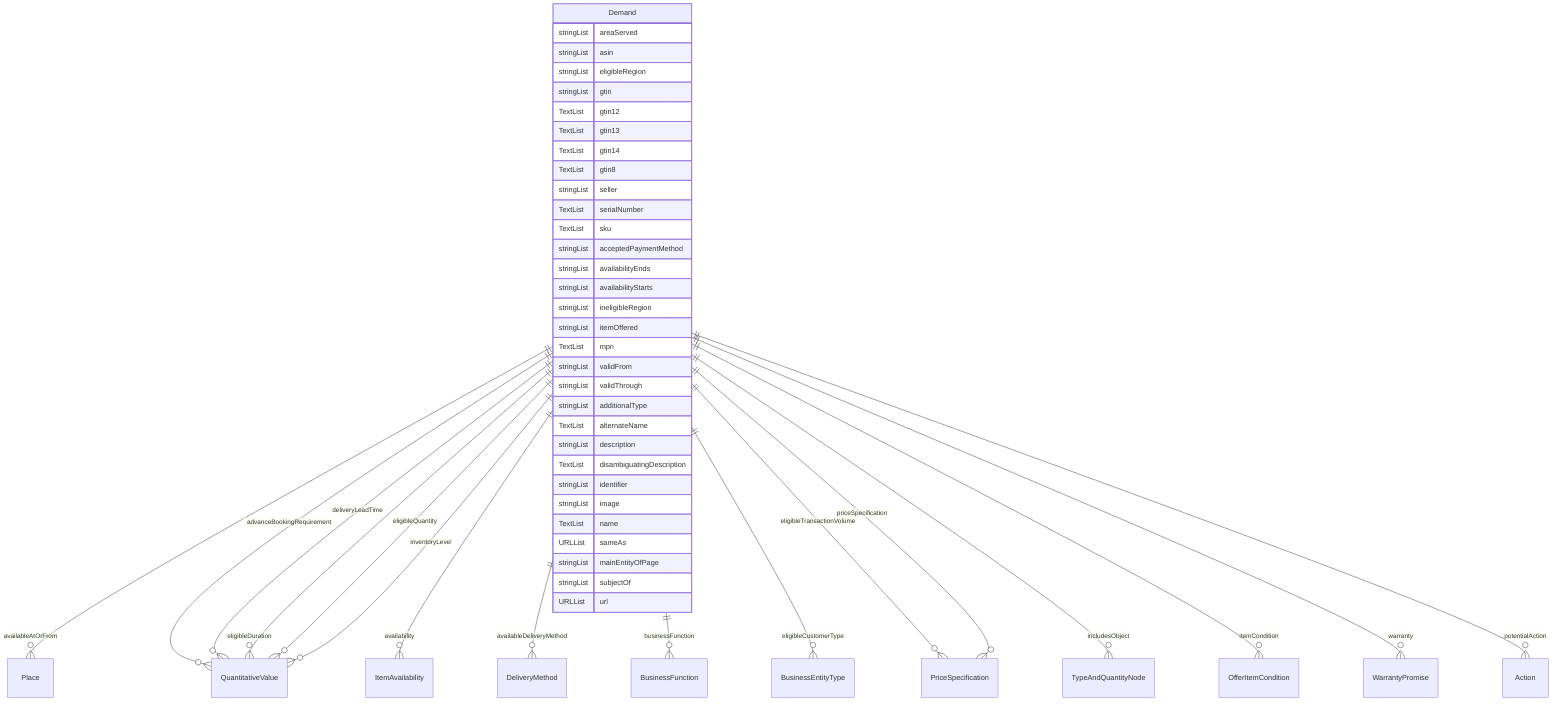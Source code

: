 erDiagram
Demand {
    stringList areaServed  
    stringList asin  
    stringList eligibleRegion  
    stringList gtin  
    TextList gtin12  
    TextList gtin13  
    TextList gtin14  
    TextList gtin8  
    stringList seller  
    TextList serialNumber  
    TextList sku  
    stringList acceptedPaymentMethod  
    stringList availabilityEnds  
    stringList availabilityStarts  
    stringList ineligibleRegion  
    stringList itemOffered  
    TextList mpn  
    stringList validFrom  
    stringList validThrough  
    stringList additionalType  
    TextList alternateName  
    stringList description  
    TextList disambiguatingDescription  
    stringList identifier  
    stringList image  
    TextList name  
    URLList sameAs  
    stringList mainEntityOfPage  
    stringList subjectOf  
    URLList url  
}

Demand ||--}o Place : "availableAtOrFrom"
Demand ||--}o QuantitativeValue : "advanceBookingRequirement"
Demand ||--}o ItemAvailability : "availability"
Demand ||--}o DeliveryMethod : "availableDeliveryMethod"
Demand ||--}o BusinessFunction : "businessFunction"
Demand ||--}o QuantitativeValue : "deliveryLeadTime"
Demand ||--}o BusinessEntityType : "eligibleCustomerType"
Demand ||--}o QuantitativeValue : "eligibleDuration"
Demand ||--}o QuantitativeValue : "eligibleQuantity"
Demand ||--}o PriceSpecification : "eligibleTransactionVolume"
Demand ||--}o TypeAndQuantityNode : "includesObject"
Demand ||--}o QuantitativeValue : "inventoryLevel"
Demand ||--}o OfferItemCondition : "itemCondition"
Demand ||--}o PriceSpecification : "priceSpecification"
Demand ||--}o WarrantyPromise : "warranty"
Demand ||--}o Action : "potentialAction"